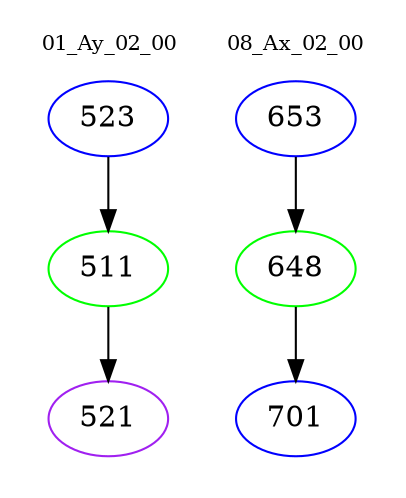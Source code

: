 digraph{
subgraph cluster_0 {
color = white
label = "01_Ay_02_00";
fontsize=10;
T0_523 [label="523", color="blue"]
T0_523 -> T0_511 [color="black"]
T0_511 [label="511", color="green"]
T0_511 -> T0_521 [color="black"]
T0_521 [label="521", color="purple"]
}
subgraph cluster_1 {
color = white
label = "08_Ax_02_00";
fontsize=10;
T1_653 [label="653", color="blue"]
T1_653 -> T1_648 [color="black"]
T1_648 [label="648", color="green"]
T1_648 -> T1_701 [color="black"]
T1_701 [label="701", color="blue"]
}
}
